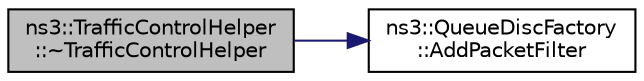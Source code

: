 digraph "ns3::TrafficControlHelper::~TrafficControlHelper"
{
  edge [fontname="Helvetica",fontsize="10",labelfontname="Helvetica",labelfontsize="10"];
  node [fontname="Helvetica",fontsize="10",shape=record];
  rankdir="LR";
  Node1 [label="ns3::TrafficControlHelper\l::~TrafficControlHelper",height=0.2,width=0.4,color="black", fillcolor="grey75", style="filled", fontcolor="black"];
  Node1 -> Node2 [color="midnightblue",fontsize="10",style="solid"];
  Node2 [label="ns3::QueueDiscFactory\l::AddPacketFilter",height=0.2,width=0.4,color="black", fillcolor="white", style="filled",URL="$da/d95/classns3_1_1QueueDiscFactory.html#a49fbb900fab9514dc22ff0c9be495046",tooltip="Add a factory to create a packet filter. "];
}
